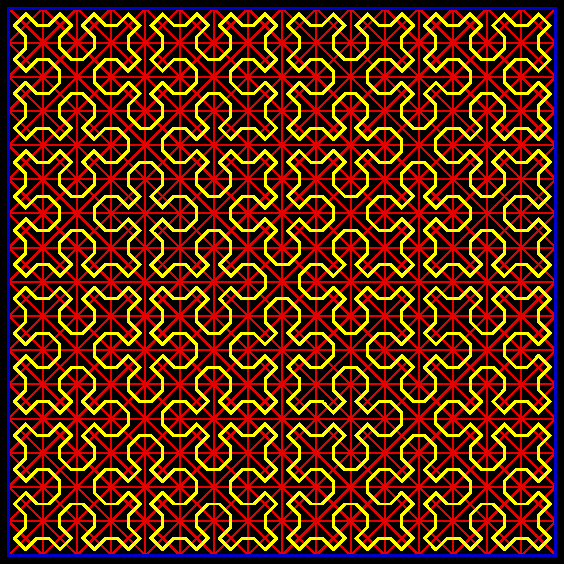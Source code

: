 import geometry;
size(10cm,0);

triangle[] dissect(triangle T, int n)
{
  if(n <= 0) return new triangle[]{T};
  triangle[] OT;
  point M=midpoint(T.BC);
  triangle[] Tp=dissect(triangle(M,T.A,T.B),n-1);
  for(triangle t : Tp) OT.insert(0,t);
  triangle[] Tp=dissect(triangle(M,T.C,T.A),n-1);
  for(triangle t : Tp) OT.insert(0,t);
  return OT;
}

triangle T=rotate(45)*triangle((1,1),(0,0),(2,0));
triangle[] DT=dissect(T,9);
path g;
transform R=reflect(T.BC);

for(int i : DT.keys) {
  draw(DT[i],miterjoin+0.9*red);
  draw(R*DT[i],miterjoin+0.9*red);
  g=g--centroid(DT[i]);
}

draw(scale(sqrt(2))*unitsquare,bp+miterjoin+0.8*blue);
draw(g--reverse(R*g)--cycle,bp+miterjoin+yellow);

shipout(bbox(sqrt(2)*mm, Fill(black)));
